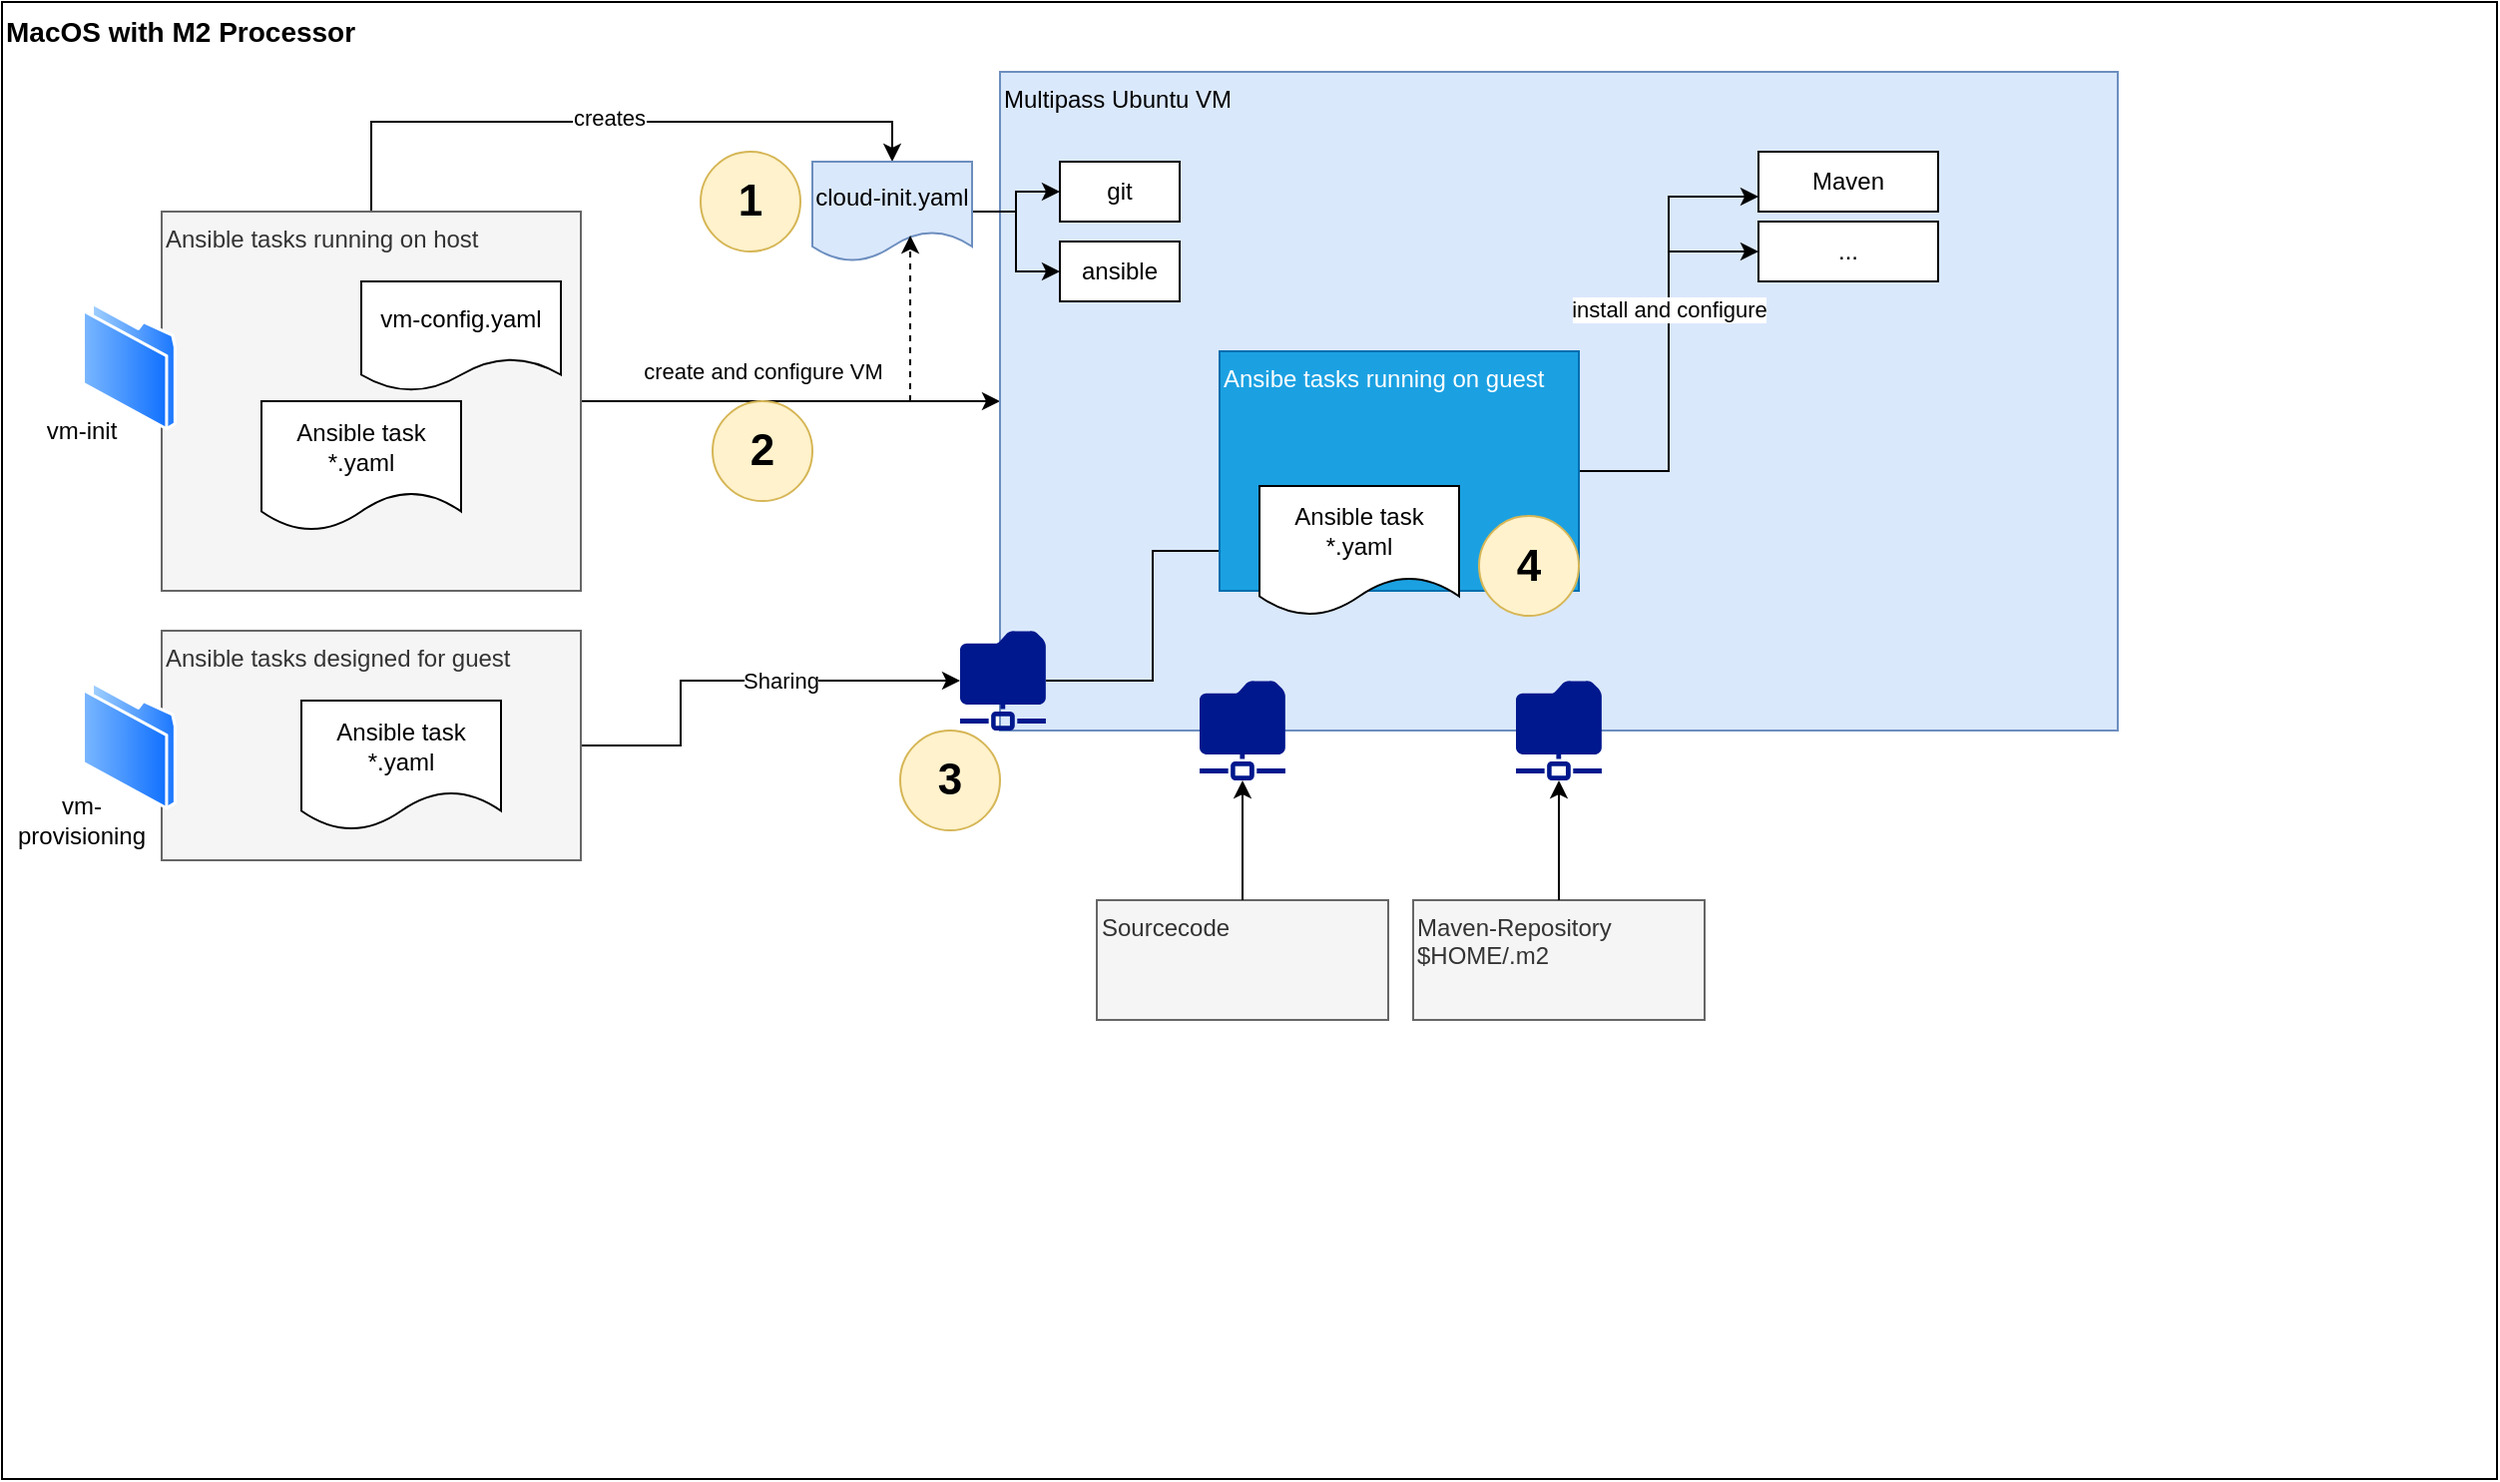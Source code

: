 <mxfile version="22.0.2" type="device">
  <diagram name="Seite-1" id="scReffujndqgrca6Yjud">
    <mxGraphModel dx="2276" dy="961" grid="1" gridSize="10" guides="1" tooltips="1" connect="1" arrows="1" fold="1" page="1" pageScale="1" pageWidth="827" pageHeight="1169" math="0" shadow="0">
      <root>
        <mxCell id="0" />
        <mxCell id="1" parent="0" />
        <mxCell id="rRBHpUm-QMUoCf0vim4Z-35" value="MacOS with M2 Processor" style="rounded=0;whiteSpace=wrap;html=1;fontStyle=1;align=left;verticalAlign=top;fontSize=14;" parent="1" vertex="1">
          <mxGeometry x="-100" y="160" width="1250" height="740" as="geometry" />
        </mxCell>
        <mxCell id="rRBHpUm-QMUoCf0vim4Z-12" style="edgeStyle=orthogonalEdgeStyle;rounded=0;orthogonalLoop=1;jettySize=auto;html=1;exitX=0.5;exitY=0;exitDx=0;exitDy=0;entryX=0.5;entryY=0;entryDx=0;entryDy=0;" parent="1" source="rRBHpUm-QMUoCf0vim4Z-6" target="rRBHpUm-QMUoCf0vim4Z-2" edge="1">
          <mxGeometry relative="1" as="geometry" />
        </mxCell>
        <mxCell id="rRBHpUm-QMUoCf0vim4Z-13" value="creates" style="edgeLabel;html=1;align=center;verticalAlign=middle;resizable=0;points=[];" parent="rRBHpUm-QMUoCf0vim4Z-12" vertex="1" connectable="0">
          <mxGeometry x="0.005" y="2" relative="1" as="geometry">
            <mxPoint as="offset" />
          </mxGeometry>
        </mxCell>
        <mxCell id="rRBHpUm-QMUoCf0vim4Z-14" style="edgeStyle=orthogonalEdgeStyle;rounded=0;orthogonalLoop=1;jettySize=auto;html=1;entryX=0;entryY=0.5;entryDx=0;entryDy=0;" parent="1" source="rRBHpUm-QMUoCf0vim4Z-6" target="rRBHpUm-QMUoCf0vim4Z-1" edge="1">
          <mxGeometry relative="1" as="geometry" />
        </mxCell>
        <mxCell id="rRBHpUm-QMUoCf0vim4Z-15" value="create and configure VM" style="edgeLabel;html=1;align=center;verticalAlign=middle;resizable=0;points=[];" parent="rRBHpUm-QMUoCf0vim4Z-14" vertex="1" connectable="0">
          <mxGeometry x="0.08" relative="1" as="geometry">
            <mxPoint x="-23" y="-15" as="offset" />
          </mxGeometry>
        </mxCell>
        <mxCell id="rRBHpUm-QMUoCf0vim4Z-6" value="Ansible tasks running on host" style="rounded=0;whiteSpace=wrap;html=1;align=left;verticalAlign=top;fillColor=#f5f5f5;fontColor=#333333;strokeColor=#666666;" parent="1" vertex="1">
          <mxGeometry x="-20" y="265" width="210" height="190" as="geometry" />
        </mxCell>
        <mxCell id="rRBHpUm-QMUoCf0vim4Z-1" value="Multipass Ubuntu VM" style="rounded=0;whiteSpace=wrap;html=1;align=left;verticalAlign=top;fillColor=#dae8fc;strokeColor=#6c8ebf;" parent="1" vertex="1">
          <mxGeometry x="400" y="195" width="560" height="330" as="geometry" />
        </mxCell>
        <mxCell id="rRBHpUm-QMUoCf0vim4Z-3" value="vm-config.yaml" style="shape=document;whiteSpace=wrap;html=1;boundedLbl=1;" parent="1" vertex="1">
          <mxGeometry x="80" y="300" width="100" height="55" as="geometry" />
        </mxCell>
        <mxCell id="rRBHpUm-QMUoCf0vim4Z-5" value="Ansible task&lt;br&gt;*.yaml" style="shape=document;whiteSpace=wrap;html=1;boundedLbl=1;" parent="1" vertex="1">
          <mxGeometry x="30" y="360" width="100" height="65" as="geometry" />
        </mxCell>
        <mxCell id="rRBHpUm-QMUoCf0vim4Z-20" style="edgeStyle=orthogonalEdgeStyle;rounded=0;orthogonalLoop=1;jettySize=auto;html=1;entryX=0;entryY=0.5;entryDx=0;entryDy=0;" parent="1" source="rRBHpUm-QMUoCf0vim4Z-2" target="rRBHpUm-QMUoCf0vim4Z-18" edge="1">
          <mxGeometry relative="1" as="geometry" />
        </mxCell>
        <mxCell id="rRBHpUm-QMUoCf0vim4Z-21" style="edgeStyle=orthogonalEdgeStyle;rounded=0;orthogonalLoop=1;jettySize=auto;html=1;entryX=0;entryY=0.5;entryDx=0;entryDy=0;" parent="1" source="rRBHpUm-QMUoCf0vim4Z-2" target="rRBHpUm-QMUoCf0vim4Z-19" edge="1">
          <mxGeometry relative="1" as="geometry" />
        </mxCell>
        <mxCell id="rRBHpUm-QMUoCf0vim4Z-2" value="cloud-init.yaml" style="shape=document;whiteSpace=wrap;html=1;boundedLbl=1;fillColor=#dae8fc;strokeColor=#6c8ebf;" parent="1" vertex="1">
          <mxGeometry x="306" y="240" width="80" height="50" as="geometry" />
        </mxCell>
        <mxCell id="rRBHpUm-QMUoCf0vim4Z-16" value="" style="endArrow=classic;html=1;rounded=0;entryX=0.613;entryY=0.74;entryDx=0;entryDy=0;entryPerimeter=0;dashed=1;" parent="1" target="rRBHpUm-QMUoCf0vim4Z-2" edge="1">
          <mxGeometry width="50" height="50" relative="1" as="geometry">
            <mxPoint x="355" y="360" as="sourcePoint" />
            <mxPoint x="390" y="640" as="targetPoint" />
          </mxGeometry>
        </mxCell>
        <mxCell id="rRBHpUm-QMUoCf0vim4Z-28" style="edgeStyle=orthogonalEdgeStyle;rounded=0;orthogonalLoop=1;jettySize=auto;html=1;entryX=0;entryY=0.5;entryDx=0;entryDy=0;" parent="1" source="rRBHpUm-QMUoCf0vim4Z-17" target="rRBHpUm-QMUoCf0vim4Z-27" edge="1">
          <mxGeometry relative="1" as="geometry" />
        </mxCell>
        <mxCell id="rRBHpUm-QMUoCf0vim4Z-17" value="" style="sketch=0;aspect=fixed;pointerEvents=1;shadow=0;dashed=0;html=1;strokeColor=none;labelPosition=center;verticalLabelPosition=bottom;verticalAlign=top;align=center;fillColor=#00188D;shape=mxgraph.mscae.enterprise.shared_folder" parent="1" vertex="1">
          <mxGeometry x="380" y="475" width="43" height="50" as="geometry" />
        </mxCell>
        <mxCell id="rRBHpUm-QMUoCf0vim4Z-18" value="git" style="rounded=0;whiteSpace=wrap;html=1;" parent="1" vertex="1">
          <mxGeometry x="430" y="240" width="60" height="30" as="geometry" />
        </mxCell>
        <mxCell id="rRBHpUm-QMUoCf0vim4Z-19" value="ansible" style="rounded=0;whiteSpace=wrap;html=1;" parent="1" vertex="1">
          <mxGeometry x="430" y="280" width="60" height="30" as="geometry" />
        </mxCell>
        <mxCell id="rRBHpUm-QMUoCf0vim4Z-25" style="edgeStyle=orthogonalEdgeStyle;rounded=0;orthogonalLoop=1;jettySize=auto;html=1;" parent="1" source="rRBHpUm-QMUoCf0vim4Z-22" target="rRBHpUm-QMUoCf0vim4Z-17" edge="1">
          <mxGeometry relative="1" as="geometry">
            <Array as="points">
              <mxPoint x="240" y="533" />
              <mxPoint x="240" y="500" />
            </Array>
          </mxGeometry>
        </mxCell>
        <mxCell id="rRBHpUm-QMUoCf0vim4Z-29" value="Sharing" style="edgeLabel;html=1;align=center;verticalAlign=middle;resizable=0;points=[];" parent="rRBHpUm-QMUoCf0vim4Z-25" vertex="1" connectable="0">
          <mxGeometry x="0.182" relative="1" as="geometry">
            <mxPoint x="1" as="offset" />
          </mxGeometry>
        </mxCell>
        <mxCell id="rRBHpUm-QMUoCf0vim4Z-22" value="Ansible tasks designed for guest" style="rounded=0;whiteSpace=wrap;html=1;align=left;verticalAlign=top;fillColor=#f5f5f5;fontColor=#333333;strokeColor=#666666;" parent="1" vertex="1">
          <mxGeometry x="-20" y="475" width="210" height="115" as="geometry" />
        </mxCell>
        <mxCell id="rRBHpUm-QMUoCf0vim4Z-23" value="" style="image;aspect=fixed;perimeter=ellipsePerimeter;html=1;align=center;shadow=0;dashed=0;spacingTop=3;image=img/lib/active_directory/folder.svg;" parent="1" vertex="1">
          <mxGeometry x="-60" y="500" width="47.45" height="65" as="geometry" />
        </mxCell>
        <mxCell id="rRBHpUm-QMUoCf0vim4Z-24" value="Ansible task&lt;br&gt;*.yaml" style="shape=document;whiteSpace=wrap;html=1;boundedLbl=1;" parent="1" vertex="1">
          <mxGeometry x="50" y="510" width="100" height="65" as="geometry" />
        </mxCell>
        <mxCell id="rRBHpUm-QMUoCf0vim4Z-32" style="edgeStyle=orthogonalEdgeStyle;rounded=0;orthogonalLoop=1;jettySize=auto;html=1;entryX=0;entryY=0.75;entryDx=0;entryDy=0;" parent="1" source="rRBHpUm-QMUoCf0vim4Z-26" target="rRBHpUm-QMUoCf0vim4Z-30" edge="1">
          <mxGeometry relative="1" as="geometry" />
        </mxCell>
        <mxCell id="rRBHpUm-QMUoCf0vim4Z-33" style="edgeStyle=orthogonalEdgeStyle;rounded=0;orthogonalLoop=1;jettySize=auto;html=1;entryX=0;entryY=0.5;entryDx=0;entryDy=0;" parent="1" source="rRBHpUm-QMUoCf0vim4Z-26" target="rRBHpUm-QMUoCf0vim4Z-31" edge="1">
          <mxGeometry relative="1" as="geometry" />
        </mxCell>
        <mxCell id="rRBHpUm-QMUoCf0vim4Z-34" value="install and configure" style="edgeLabel;html=1;align=center;verticalAlign=middle;resizable=0;points=[];" parent="rRBHpUm-QMUoCf0vim4Z-33" vertex="1" connectable="0">
          <mxGeometry x="-0.132" relative="1" as="geometry">
            <mxPoint y="-39" as="offset" />
          </mxGeometry>
        </mxCell>
        <mxCell id="rRBHpUm-QMUoCf0vim4Z-26" value="Ansibe tasks running on guest" style="rounded=0;whiteSpace=wrap;html=1;align=left;verticalAlign=top;fillColor=#1ba1e2;fontColor=#ffffff;strokeColor=#006EAF;" parent="1" vertex="1">
          <mxGeometry x="510" y="335" width="180" height="120" as="geometry" />
        </mxCell>
        <mxCell id="rRBHpUm-QMUoCf0vim4Z-27" value="Ansible task&lt;br&gt;*.yaml" style="shape=document;whiteSpace=wrap;html=1;boundedLbl=1;" parent="1" vertex="1">
          <mxGeometry x="530" y="402.5" width="100" height="65" as="geometry" />
        </mxCell>
        <mxCell id="rRBHpUm-QMUoCf0vim4Z-30" value="Maven" style="rounded=0;whiteSpace=wrap;html=1;" parent="1" vertex="1">
          <mxGeometry x="780" y="235" width="90" height="30" as="geometry" />
        </mxCell>
        <mxCell id="rRBHpUm-QMUoCf0vim4Z-31" value="..." style="rounded=0;whiteSpace=wrap;html=1;" parent="1" vertex="1">
          <mxGeometry x="780" y="270" width="90" height="30" as="geometry" />
        </mxCell>
        <mxCell id="rRBHpUm-QMUoCf0vim4Z-36" value="1" style="ellipse;whiteSpace=wrap;html=1;fontStyle=1;fontSize=22;fillColor=#fff2cc;strokeColor=#d6b656;" parent="1" vertex="1">
          <mxGeometry x="250" y="235" width="50" height="50" as="geometry" />
        </mxCell>
        <mxCell id="rRBHpUm-QMUoCf0vim4Z-37" value="2" style="ellipse;whiteSpace=wrap;html=1;fontStyle=1;fontSize=22;fillColor=#fff2cc;strokeColor=#d6b656;" parent="1" vertex="1">
          <mxGeometry x="256" y="360" width="50" height="50" as="geometry" />
        </mxCell>
        <mxCell id="rRBHpUm-QMUoCf0vim4Z-38" value="3" style="ellipse;whiteSpace=wrap;html=1;fontStyle=1;fontSize=22;fillColor=#fff2cc;strokeColor=#d6b656;" parent="1" vertex="1">
          <mxGeometry x="350" y="525" width="50" height="50" as="geometry" />
        </mxCell>
        <mxCell id="rRBHpUm-QMUoCf0vim4Z-39" value="4" style="ellipse;whiteSpace=wrap;html=1;fontStyle=1;fontSize=22;fillColor=#fff2cc;strokeColor=#d6b656;" parent="1" vertex="1">
          <mxGeometry x="640" y="417.5" width="50" height="50" as="geometry" />
        </mxCell>
        <mxCell id="j7IPhgO90I3_xsATAeKX-1" value="" style="image;aspect=fixed;perimeter=ellipsePerimeter;html=1;align=center;shadow=0;dashed=0;spacingTop=3;image=img/lib/active_directory/folder.svg;" parent="1" vertex="1">
          <mxGeometry x="-60" y="310" width="47.45" height="65" as="geometry" />
        </mxCell>
        <mxCell id="j7IPhgO90I3_xsATAeKX-2" value="vm-provisioning" style="text;html=1;strokeColor=none;fillColor=none;align=center;verticalAlign=middle;whiteSpace=wrap;rounded=0;" parent="1" vertex="1">
          <mxGeometry x="-90" y="555" width="60" height="30" as="geometry" />
        </mxCell>
        <mxCell id="j7IPhgO90I3_xsATAeKX-3" value="vm-init" style="text;html=1;strokeColor=none;fillColor=none;align=center;verticalAlign=middle;whiteSpace=wrap;rounded=0;" parent="1" vertex="1">
          <mxGeometry x="-90" y="360" width="60" height="30" as="geometry" />
        </mxCell>
        <mxCell id="j7IPhgO90I3_xsATAeKX-6" value="" style="sketch=0;aspect=fixed;pointerEvents=1;shadow=0;dashed=0;html=1;strokeColor=none;labelPosition=center;verticalLabelPosition=bottom;verticalAlign=top;align=center;fillColor=#00188D;shape=mxgraph.mscae.enterprise.shared_folder" parent="1" vertex="1">
          <mxGeometry x="500" y="500" width="43" height="50" as="geometry" />
        </mxCell>
        <mxCell id="j7IPhgO90I3_xsATAeKX-7" value="" style="sketch=0;aspect=fixed;pointerEvents=1;shadow=0;dashed=0;html=1;strokeColor=none;labelPosition=center;verticalLabelPosition=bottom;verticalAlign=top;align=center;fillColor=#00188D;shape=mxgraph.mscae.enterprise.shared_folder" parent="1" vertex="1">
          <mxGeometry x="658.5" y="500" width="43" height="50" as="geometry" />
        </mxCell>
        <mxCell id="j7IPhgO90I3_xsATAeKX-8" value="Sourcecode" style="rounded=0;whiteSpace=wrap;html=1;align=left;verticalAlign=top;fillColor=#f5f5f5;fontColor=#333333;strokeColor=#666666;" parent="1" vertex="1">
          <mxGeometry x="448.5" y="610" width="146" height="60" as="geometry" />
        </mxCell>
        <mxCell id="j7IPhgO90I3_xsATAeKX-9" value="Maven-Repository $HOME/.m2" style="rounded=0;whiteSpace=wrap;html=1;align=left;verticalAlign=top;fillColor=#f5f5f5;fontColor=#333333;strokeColor=#666666;" parent="1" vertex="1">
          <mxGeometry x="607" y="610" width="146" height="60" as="geometry" />
        </mxCell>
        <mxCell id="j7IPhgO90I3_xsATAeKX-10" style="edgeStyle=orthogonalEdgeStyle;rounded=0;orthogonalLoop=1;jettySize=auto;html=1;entryX=0.5;entryY=1;entryDx=0;entryDy=0;entryPerimeter=0;" parent="1" source="j7IPhgO90I3_xsATAeKX-8" target="j7IPhgO90I3_xsATAeKX-6" edge="1">
          <mxGeometry relative="1" as="geometry" />
        </mxCell>
        <mxCell id="j7IPhgO90I3_xsATAeKX-11" style="edgeStyle=orthogonalEdgeStyle;rounded=0;orthogonalLoop=1;jettySize=auto;html=1;entryX=0.5;entryY=1;entryDx=0;entryDy=0;entryPerimeter=0;" parent="1" source="j7IPhgO90I3_xsATAeKX-9" target="j7IPhgO90I3_xsATAeKX-7" edge="1">
          <mxGeometry relative="1" as="geometry" />
        </mxCell>
      </root>
    </mxGraphModel>
  </diagram>
</mxfile>
